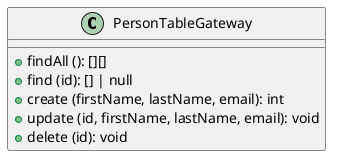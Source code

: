 @startuml

class PersonTableGateway {
    + findAll (): [][]
    + find (id): [] | null
    + create (firstName, lastName, email): int
    + update (id, firstName, lastName, email): void
    + delete (id): void
}

@enduml
